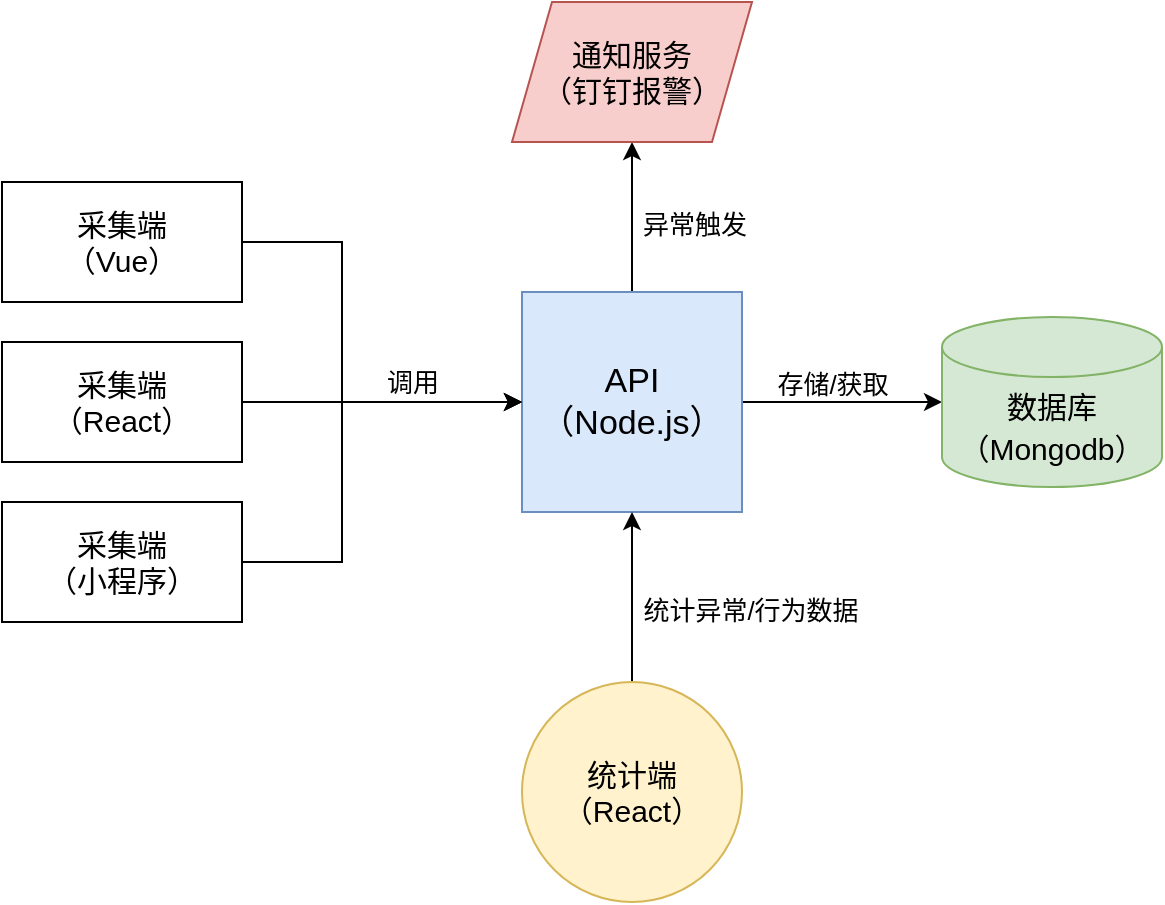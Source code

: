 <mxfile version="16.1.0" type="github"><diagram id="x9q9E5S0k7YL7bK0xQ2X" name="第 1 页"><mxGraphModel dx="1501" dy="836" grid="1" gridSize="10" guides="1" tooltips="1" connect="1" arrows="1" fold="1" page="1" pageScale="1" pageWidth="1169" pageHeight="827" math="0" shadow="0"><root><mxCell id="0"/><mxCell id="1" parent="0"/><mxCell id="sODiY2WlisxkGFi6cVGK-3" style="edgeStyle=orthogonalEdgeStyle;rounded=0;orthogonalLoop=1;jettySize=auto;html=1;fontSize=15;exitX=1;exitY=0.5;exitDx=0;exitDy=0;exitPerimeter=0;" edge="1" parent="1" source="sODiY2WlisxkGFi6cVGK-1" target="sODiY2WlisxkGFi6cVGK-2"><mxGeometry relative="1" as="geometry"/></mxCell><mxCell id="sODiY2WlisxkGFi6cVGK-17" value="" style="edgeStyle=orthogonalEdgeStyle;rounded=0;orthogonalLoop=1;jettySize=auto;html=1;fontSize=15;strokeColor=default;" edge="1" parent="1" source="sODiY2WlisxkGFi6cVGK-1" target="sODiY2WlisxkGFi6cVGK-16"><mxGeometry relative="1" as="geometry"/></mxCell><mxCell id="sODiY2WlisxkGFi6cVGK-1" value="&lt;font style=&quot;font-size: 17px&quot;&gt;API&lt;br&gt;（Node.js）&lt;br&gt;&lt;/font&gt;" style="whiteSpace=wrap;html=1;aspect=fixed;fillColor=#dae8fc;strokeColor=#6c8ebf;" vertex="1" parent="1"><mxGeometry x="520" y="195" width="110" height="110" as="geometry"/></mxCell><mxCell id="sODiY2WlisxkGFi6cVGK-2" value="&lt;font style=&quot;font-size: 15px&quot;&gt;数据库&lt;br&gt;（Mongodb）&lt;/font&gt;" style="shape=cylinder3;whiteSpace=wrap;html=1;boundedLbl=1;backgroundOutline=1;size=15;fontSize=17;fillColor=#d5e8d4;strokeColor=#82b366;" vertex="1" parent="1"><mxGeometry x="730" y="207.5" width="110" height="85" as="geometry"/></mxCell><mxCell id="sODiY2WlisxkGFi6cVGK-7" style="edgeStyle=orthogonalEdgeStyle;rounded=0;orthogonalLoop=1;jettySize=auto;html=1;fontSize=15;" edge="1" parent="1" source="sODiY2WlisxkGFi6cVGK-4" target="sODiY2WlisxkGFi6cVGK-1"><mxGeometry relative="1" as="geometry"><Array as="points"><mxPoint x="430" y="170"/><mxPoint x="430" y="250"/></Array></mxGeometry></mxCell><mxCell id="sODiY2WlisxkGFi6cVGK-4" value="采集端&lt;br&gt;（Vue）" style="rounded=0;whiteSpace=wrap;html=1;fontSize=15;" vertex="1" parent="1"><mxGeometry x="260" y="140" width="120" height="60" as="geometry"/></mxCell><mxCell id="sODiY2WlisxkGFi6cVGK-8" value="" style="edgeStyle=orthogonalEdgeStyle;rounded=0;orthogonalLoop=1;jettySize=auto;html=1;fontSize=15;" edge="1" parent="1" source="sODiY2WlisxkGFi6cVGK-5" target="sODiY2WlisxkGFi6cVGK-1"><mxGeometry relative="1" as="geometry"/></mxCell><mxCell id="sODiY2WlisxkGFi6cVGK-5" value="采集端&lt;br&gt;（React）" style="rounded=0;whiteSpace=wrap;html=1;fontSize=15;" vertex="1" parent="1"><mxGeometry x="260" y="220" width="120" height="60" as="geometry"/></mxCell><mxCell id="sODiY2WlisxkGFi6cVGK-9" style="edgeStyle=orthogonalEdgeStyle;rounded=0;orthogonalLoop=1;jettySize=auto;html=1;entryX=0;entryY=0.5;entryDx=0;entryDy=0;fontSize=15;strokeColor=default;" edge="1" parent="1" source="sODiY2WlisxkGFi6cVGK-6" target="sODiY2WlisxkGFi6cVGK-1"><mxGeometry relative="1" as="geometry"><Array as="points"><mxPoint x="430" y="330"/><mxPoint x="430" y="250"/></Array></mxGeometry></mxCell><mxCell id="sODiY2WlisxkGFi6cVGK-6" value="采集端&lt;br&gt;（小程序）" style="rounded=0;whiteSpace=wrap;html=1;fontSize=15;" vertex="1" parent="1"><mxGeometry x="260" y="300" width="120" height="60" as="geometry"/></mxCell><mxCell id="sODiY2WlisxkGFi6cVGK-10" value="&lt;font style=&quot;font-size: 13px&quot;&gt;调用&lt;/font&gt;" style="text;html=1;align=center;verticalAlign=middle;resizable=0;points=[];autosize=1;strokeColor=none;fillColor=none;fontSize=15;" vertex="1" parent="1"><mxGeometry x="445" y="229" width="40" height="20" as="geometry"/></mxCell><mxCell id="sODiY2WlisxkGFi6cVGK-11" value="存储/获取&lt;br&gt;" style="text;html=1;align=center;verticalAlign=middle;resizable=0;points=[];autosize=1;strokeColor=none;fillColor=none;fontSize=13;" vertex="1" parent="1"><mxGeometry x="640" y="231" width="70" height="20" as="geometry"/></mxCell><mxCell id="sODiY2WlisxkGFi6cVGK-18" style="edgeStyle=orthogonalEdgeStyle;rounded=0;orthogonalLoop=1;jettySize=auto;html=1;entryX=0.5;entryY=1;entryDx=0;entryDy=0;fontSize=15;strokeColor=default;" edge="1" parent="1" source="sODiY2WlisxkGFi6cVGK-12" target="sODiY2WlisxkGFi6cVGK-1"><mxGeometry relative="1" as="geometry"/></mxCell><mxCell id="sODiY2WlisxkGFi6cVGK-12" value="&lt;font style=&quot;font-size: 15px&quot;&gt;统计端&lt;br&gt;（React）&lt;br&gt;&lt;/font&gt;" style="ellipse;whiteSpace=wrap;html=1;fontSize=13;fillColor=#fff2cc;strokeColor=#d6b656;" vertex="1" parent="1"><mxGeometry x="520" y="390" width="110" height="110" as="geometry"/></mxCell><mxCell id="sODiY2WlisxkGFi6cVGK-15" value="&lt;font style=&quot;font-size: 13px&quot;&gt;统计异常/行为数据&lt;/font&gt;" style="text;html=1;align=center;verticalAlign=middle;resizable=0;points=[];autosize=1;strokeColor=none;fillColor=none;fontSize=15;" vertex="1" parent="1"><mxGeometry x="574" y="343" width="120" height="20" as="geometry"/></mxCell><mxCell id="sODiY2WlisxkGFi6cVGK-16" value="&lt;font style=&quot;font-size: 15px&quot;&gt;通知服务&lt;br&gt;（钉钉报警）&lt;/font&gt;" style="shape=parallelogram;perimeter=parallelogramPerimeter;whiteSpace=wrap;html=1;fixedSize=1;fontSize=13;fillColor=#f8cecc;strokeColor=#b85450;" vertex="1" parent="1"><mxGeometry x="515" y="50" width="120" height="70" as="geometry"/></mxCell><mxCell id="sODiY2WlisxkGFi6cVGK-21" value="&lt;font style=&quot;font-size: 13px&quot;&gt;异常触发&lt;/font&gt;" style="text;html=1;align=center;verticalAlign=middle;resizable=0;points=[];autosize=1;strokeColor=none;fillColor=none;fontSize=15;" vertex="1" parent="1"><mxGeometry x="571" y="150" width="70" height="20" as="geometry"/></mxCell></root></mxGraphModel></diagram></mxfile>